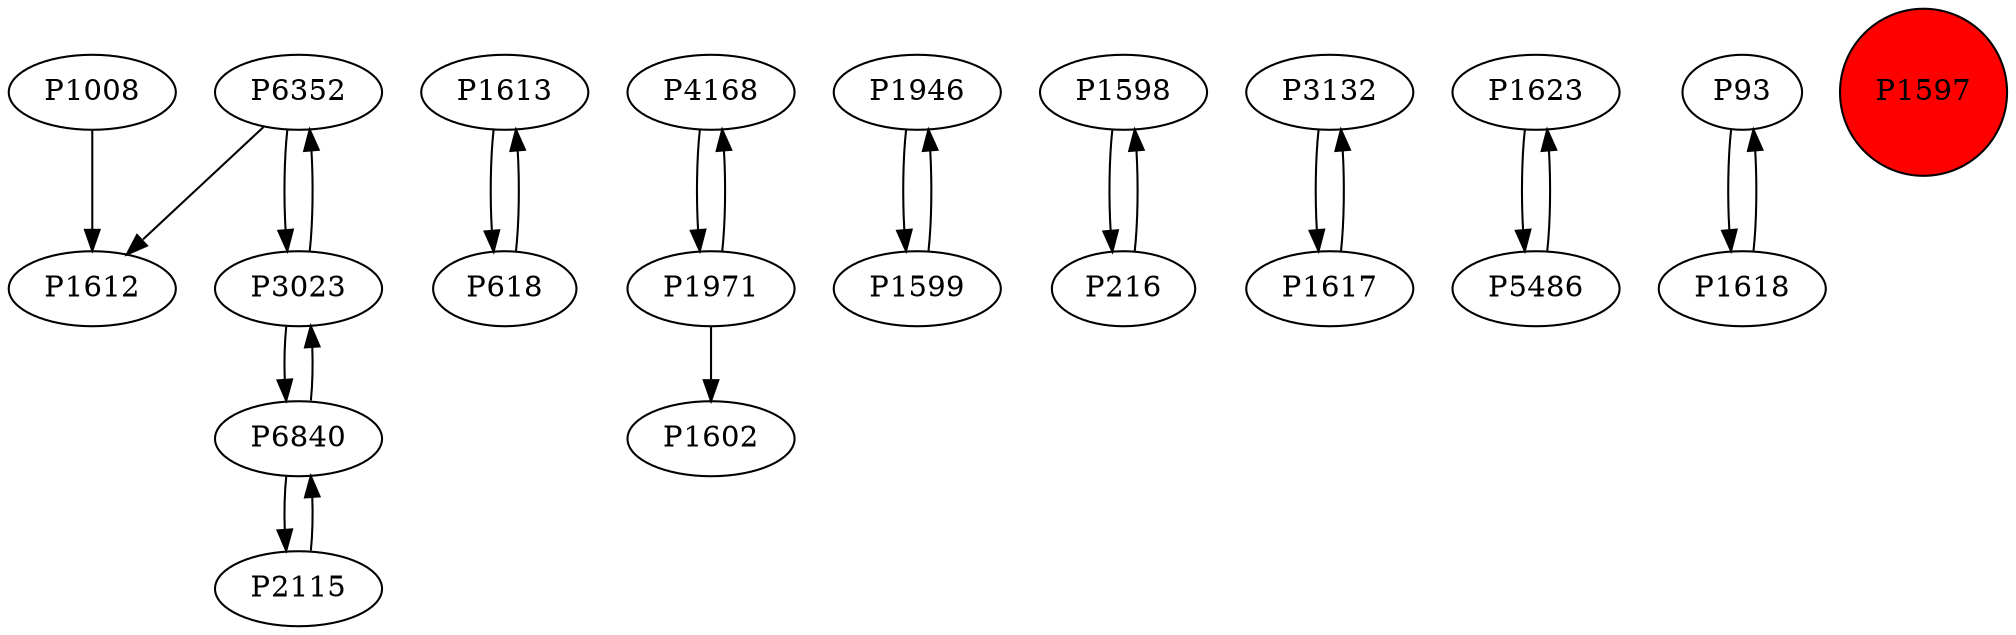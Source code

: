 digraph {
	P1008 -> P1612
	P1613 -> P618
	P4168 -> P1971
	P1946 -> P1599
	P1598 -> P216
	P1971 -> P4168
	P3132 -> P1617
	P618 -> P1613
	P6352 -> P1612
	P6840 -> P3023
	P216 -> P1598
	P1623 -> P5486
	P1617 -> P3132
	P3023 -> P6352
	P1971 -> P1602
	P3023 -> P6840
	P93 -> P1618
	P5486 -> P1623
	P1618 -> P93
	P6352 -> P3023
	P1599 -> P1946
	P2115 -> P6840
	P6840 -> P2115
	P1597 [shape=circle]
	P1597 [style=filled]
	P1597 [fillcolor=red]
}